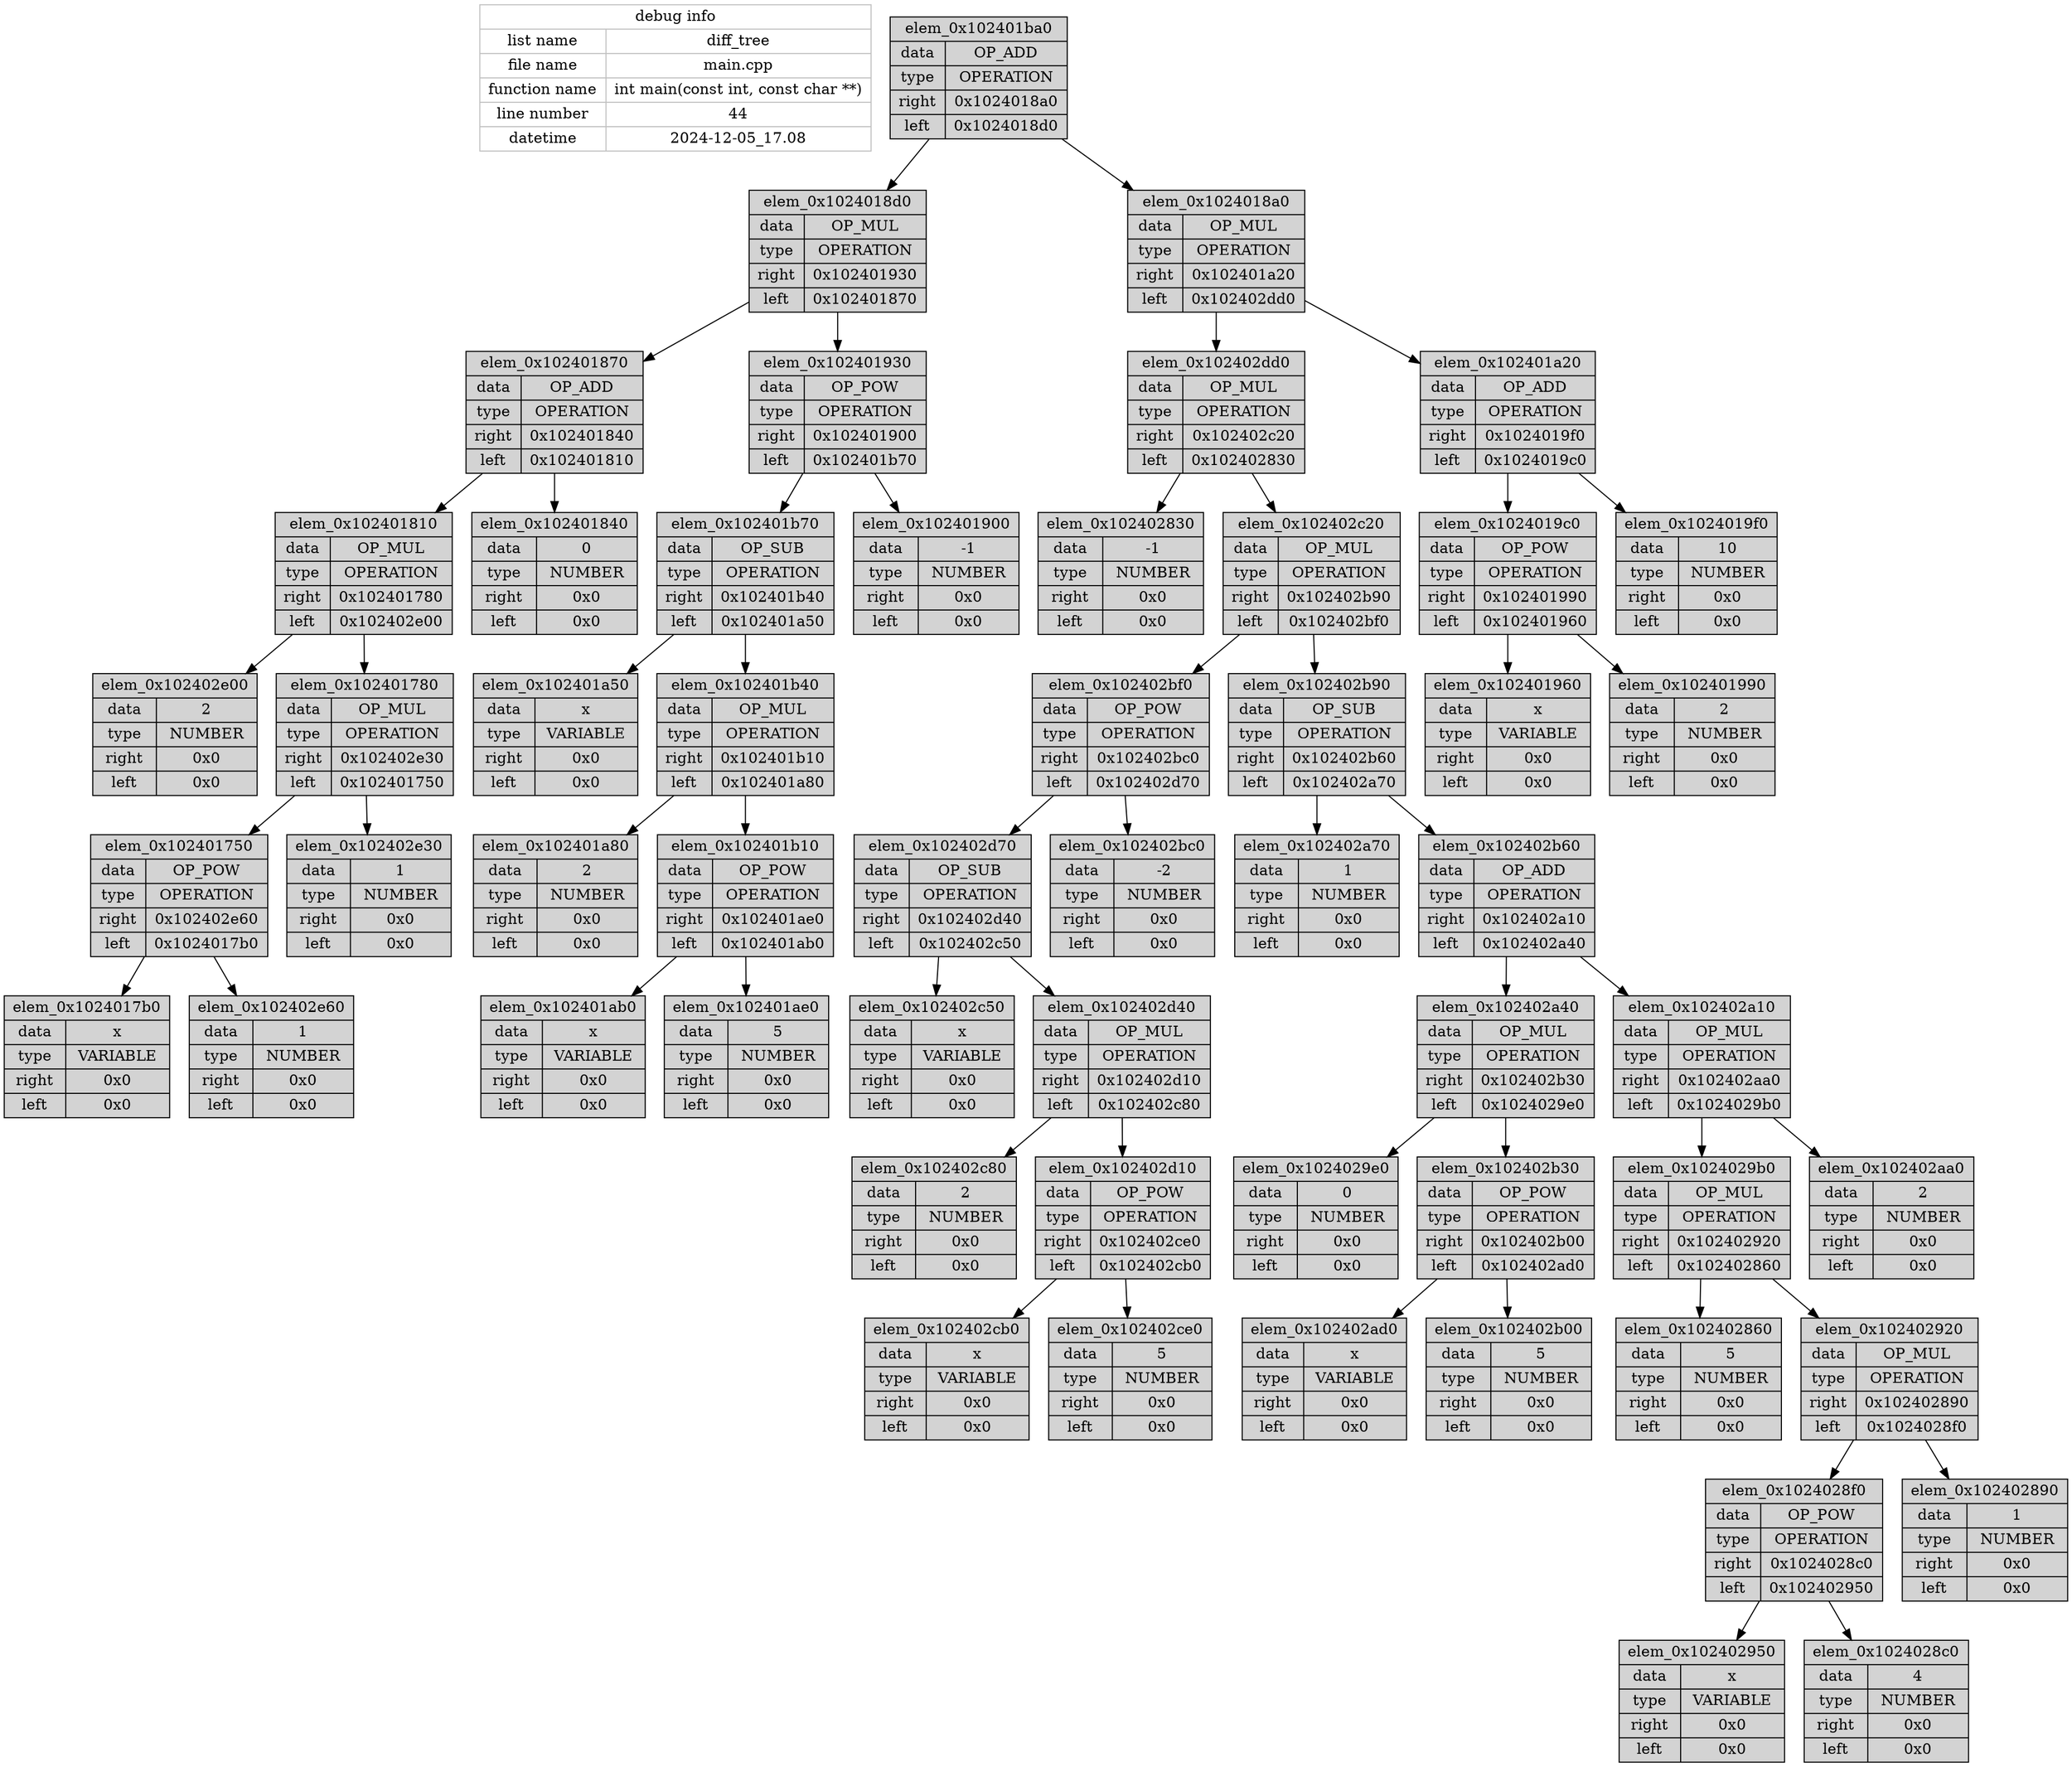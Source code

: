 digraph G {
debug_info [
shape=record,
label="{debug info | { {list name | file name | function name | line number | datetime} | {diff_tree | main.cpp | int main(const int, const char **) | 44 | 2024-12-05_17.08} }}",
fillcolor=white,
color=grey,
style="filled",
];
elem_0x102401ba0 [
  shape=record,
  label="{elem_0x102401ba0  | { {data | type | right | left} | {OP_ADD | OPERATION | 0x1024018a0 | 0x1024018d0} } }",
  fillcolor=lightgrey,
  color=black,
  style="filled"
];
elem_0x1024018d0 [
  shape=record,
  label="{elem_0x1024018d0  | { {data | type | right | left} | {OP_MUL | OPERATION | 0x102401930 | 0x102401870} } }",
  fillcolor=lightgrey,
  color=black,
  style="filled"
];
elem_0x102401870 [
  shape=record,
  label="{elem_0x102401870  | { {data | type | right | left} | {OP_ADD | OPERATION | 0x102401840 | 0x102401810} } }",
  fillcolor=lightgrey,
  color=black,
  style="filled"
];
elem_0x102401810 [
  shape=record,
  label="{elem_0x102401810  | { {data | type | right | left} | {OP_MUL | OPERATION | 0x102401780 | 0x102402e00} } }",
  fillcolor=lightgrey,
  color=black,
  style="filled"
];
elem_0x102402e00 [
  shape=record,
  label="{elem_0x102402e00  | { {data | type | right | left} | {2 | NUMBER | 0x0 | 0x0} } }",
  fillcolor=lightgrey,
  color=black,
  style="filled"
];

elem_0x102401780 [
  shape=record,
  label="{elem_0x102401780  | { {data | type | right | left} | {OP_MUL | OPERATION | 0x102402e30 | 0x102401750} } }",
  fillcolor=lightgrey,
  color=black,
  style="filled"
];
elem_0x102401750 [
  shape=record,
  label="{elem_0x102401750  | { {data | type | right | left} | {OP_POW | OPERATION | 0x102402e60 | 0x1024017b0} } }",
  fillcolor=lightgrey,
  color=black,
  style="filled"
];
elem_0x1024017b0 [
  shape=record,
  label="{elem_0x1024017b0  | { {data | type | right | left} | {x | VARIABLE | 0x0 | 0x0} } }",
  fillcolor=lightgrey,
  color=black,
  style="filled"
];

elem_0x102402e60 [
  shape=record,
  label="{elem_0x102402e60  | { {data | type | right | left} | {1 | NUMBER | 0x0 | 0x0} } }",
  fillcolor=lightgrey,
  color=black,
  style="filled"
];

elem_0x102401750 -> elem_0x1024017b0;
elem_0x102401750 -> elem_0x102402e60;

elem_0x102402e30 [
  shape=record,
  label="{elem_0x102402e30  | { {data | type | right | left} | {1 | NUMBER | 0x0 | 0x0} } }",
  fillcolor=lightgrey,
  color=black,
  style="filled"
];

elem_0x102401780 -> elem_0x102401750;
elem_0x102401780 -> elem_0x102402e30;

elem_0x102401810 -> elem_0x102402e00;
elem_0x102401810 -> elem_0x102401780;

elem_0x102401840 [
  shape=record,
  label="{elem_0x102401840  | { {data | type | right | left} | {0 | NUMBER | 0x0 | 0x0} } }",
  fillcolor=lightgrey,
  color=black,
  style="filled"
];

elem_0x102401870 -> elem_0x102401810;
elem_0x102401870 -> elem_0x102401840;

elem_0x102401930 [
  shape=record,
  label="{elem_0x102401930  | { {data | type | right | left} | {OP_POW | OPERATION | 0x102401900 | 0x102401b70} } }",
  fillcolor=lightgrey,
  color=black,
  style="filled"
];
elem_0x102401b70 [
  shape=record,
  label="{elem_0x102401b70  | { {data | type | right | left} | {OP_SUB | OPERATION | 0x102401b40 | 0x102401a50} } }",
  fillcolor=lightgrey,
  color=black,
  style="filled"
];
elem_0x102401a50 [
  shape=record,
  label="{elem_0x102401a50  | { {data | type | right | left} | {x | VARIABLE | 0x0 | 0x0} } }",
  fillcolor=lightgrey,
  color=black,
  style="filled"
];

elem_0x102401b40 [
  shape=record,
  label="{elem_0x102401b40  | { {data | type | right | left} | {OP_MUL | OPERATION | 0x102401b10 | 0x102401a80} } }",
  fillcolor=lightgrey,
  color=black,
  style="filled"
];
elem_0x102401a80 [
  shape=record,
  label="{elem_0x102401a80  | { {data | type | right | left} | {2 | NUMBER | 0x0 | 0x0} } }",
  fillcolor=lightgrey,
  color=black,
  style="filled"
];

elem_0x102401b10 [
  shape=record,
  label="{elem_0x102401b10  | { {data | type | right | left} | {OP_POW | OPERATION | 0x102401ae0 | 0x102401ab0} } }",
  fillcolor=lightgrey,
  color=black,
  style="filled"
];
elem_0x102401ab0 [
  shape=record,
  label="{elem_0x102401ab0  | { {data | type | right | left} | {x | VARIABLE | 0x0 | 0x0} } }",
  fillcolor=lightgrey,
  color=black,
  style="filled"
];

elem_0x102401ae0 [
  shape=record,
  label="{elem_0x102401ae0  | { {data | type | right | left} | {5 | NUMBER | 0x0 | 0x0} } }",
  fillcolor=lightgrey,
  color=black,
  style="filled"
];

elem_0x102401b10 -> elem_0x102401ab0;
elem_0x102401b10 -> elem_0x102401ae0;

elem_0x102401b40 -> elem_0x102401a80;
elem_0x102401b40 -> elem_0x102401b10;

elem_0x102401b70 -> elem_0x102401a50;
elem_0x102401b70 -> elem_0x102401b40;

elem_0x102401900 [
  shape=record,
  label="{elem_0x102401900  | { {data | type | right | left} | {-1 | NUMBER | 0x0 | 0x0} } }",
  fillcolor=lightgrey,
  color=black,
  style="filled"
];

elem_0x102401930 -> elem_0x102401b70;
elem_0x102401930 -> elem_0x102401900;

elem_0x1024018d0 -> elem_0x102401870;
elem_0x1024018d0 -> elem_0x102401930;

elem_0x1024018a0 [
  shape=record,
  label="{elem_0x1024018a0  | { {data | type | right | left} | {OP_MUL | OPERATION | 0x102401a20 | 0x102402dd0} } }",
  fillcolor=lightgrey,
  color=black,
  style="filled"
];
elem_0x102402dd0 [
  shape=record,
  label="{elem_0x102402dd0  | { {data | type | right | left} | {OP_MUL | OPERATION | 0x102402c20 | 0x102402830} } }",
  fillcolor=lightgrey,
  color=black,
  style="filled"
];
elem_0x102402830 [
  shape=record,
  label="{elem_0x102402830  | { {data | type | right | left} | {-1 | NUMBER | 0x0 | 0x0} } }",
  fillcolor=lightgrey,
  color=black,
  style="filled"
];

elem_0x102402c20 [
  shape=record,
  label="{elem_0x102402c20  | { {data | type | right | left} | {OP_MUL | OPERATION | 0x102402b90 | 0x102402bf0} } }",
  fillcolor=lightgrey,
  color=black,
  style="filled"
];
elem_0x102402bf0 [
  shape=record,
  label="{elem_0x102402bf0  | { {data | type | right | left} | {OP_POW | OPERATION | 0x102402bc0 | 0x102402d70} } }",
  fillcolor=lightgrey,
  color=black,
  style="filled"
];
elem_0x102402d70 [
  shape=record,
  label="{elem_0x102402d70  | { {data | type | right | left} | {OP_SUB | OPERATION | 0x102402d40 | 0x102402c50} } }",
  fillcolor=lightgrey,
  color=black,
  style="filled"
];
elem_0x102402c50 [
  shape=record,
  label="{elem_0x102402c50  | { {data | type | right | left} | {x | VARIABLE | 0x0 | 0x0} } }",
  fillcolor=lightgrey,
  color=black,
  style="filled"
];

elem_0x102402d40 [
  shape=record,
  label="{elem_0x102402d40  | { {data | type | right | left} | {OP_MUL | OPERATION | 0x102402d10 | 0x102402c80} } }",
  fillcolor=lightgrey,
  color=black,
  style="filled"
];
elem_0x102402c80 [
  shape=record,
  label="{elem_0x102402c80  | { {data | type | right | left} | {2 | NUMBER | 0x0 | 0x0} } }",
  fillcolor=lightgrey,
  color=black,
  style="filled"
];

elem_0x102402d10 [
  shape=record,
  label="{elem_0x102402d10  | { {data | type | right | left} | {OP_POW | OPERATION | 0x102402ce0 | 0x102402cb0} } }",
  fillcolor=lightgrey,
  color=black,
  style="filled"
];
elem_0x102402cb0 [
  shape=record,
  label="{elem_0x102402cb0  | { {data | type | right | left} | {x | VARIABLE | 0x0 | 0x0} } }",
  fillcolor=lightgrey,
  color=black,
  style="filled"
];

elem_0x102402ce0 [
  shape=record,
  label="{elem_0x102402ce0  | { {data | type | right | left} | {5 | NUMBER | 0x0 | 0x0} } }",
  fillcolor=lightgrey,
  color=black,
  style="filled"
];

elem_0x102402d10 -> elem_0x102402cb0;
elem_0x102402d10 -> elem_0x102402ce0;

elem_0x102402d40 -> elem_0x102402c80;
elem_0x102402d40 -> elem_0x102402d10;

elem_0x102402d70 -> elem_0x102402c50;
elem_0x102402d70 -> elem_0x102402d40;

elem_0x102402bc0 [
  shape=record,
  label="{elem_0x102402bc0  | { {data | type | right | left} | {-2 | NUMBER | 0x0 | 0x0} } }",
  fillcolor=lightgrey,
  color=black,
  style="filled"
];

elem_0x102402bf0 -> elem_0x102402d70;
elem_0x102402bf0 -> elem_0x102402bc0;

elem_0x102402b90 [
  shape=record,
  label="{elem_0x102402b90  | { {data | type | right | left} | {OP_SUB | OPERATION | 0x102402b60 | 0x102402a70} } }",
  fillcolor=lightgrey,
  color=black,
  style="filled"
];
elem_0x102402a70 [
  shape=record,
  label="{elem_0x102402a70  | { {data | type | right | left} | {1 | NUMBER | 0x0 | 0x0} } }",
  fillcolor=lightgrey,
  color=black,
  style="filled"
];

elem_0x102402b60 [
  shape=record,
  label="{elem_0x102402b60  | { {data | type | right | left} | {OP_ADD | OPERATION | 0x102402a10 | 0x102402a40} } }",
  fillcolor=lightgrey,
  color=black,
  style="filled"
];
elem_0x102402a40 [
  shape=record,
  label="{elem_0x102402a40  | { {data | type | right | left} | {OP_MUL | OPERATION | 0x102402b30 | 0x1024029e0} } }",
  fillcolor=lightgrey,
  color=black,
  style="filled"
];
elem_0x1024029e0 [
  shape=record,
  label="{elem_0x1024029e0  | { {data | type | right | left} | {0 | NUMBER | 0x0 | 0x0} } }",
  fillcolor=lightgrey,
  color=black,
  style="filled"
];

elem_0x102402b30 [
  shape=record,
  label="{elem_0x102402b30  | { {data | type | right | left} | {OP_POW | OPERATION | 0x102402b00 | 0x102402ad0} } }",
  fillcolor=lightgrey,
  color=black,
  style="filled"
];
elem_0x102402ad0 [
  shape=record,
  label="{elem_0x102402ad0  | { {data | type | right | left} | {x | VARIABLE | 0x0 | 0x0} } }",
  fillcolor=lightgrey,
  color=black,
  style="filled"
];

elem_0x102402b00 [
  shape=record,
  label="{elem_0x102402b00  | { {data | type | right | left} | {5 | NUMBER | 0x0 | 0x0} } }",
  fillcolor=lightgrey,
  color=black,
  style="filled"
];

elem_0x102402b30 -> elem_0x102402ad0;
elem_0x102402b30 -> elem_0x102402b00;

elem_0x102402a40 -> elem_0x1024029e0;
elem_0x102402a40 -> elem_0x102402b30;

elem_0x102402a10 [
  shape=record,
  label="{elem_0x102402a10  | { {data | type | right | left} | {OP_MUL | OPERATION | 0x102402aa0 | 0x1024029b0} } }",
  fillcolor=lightgrey,
  color=black,
  style="filled"
];
elem_0x1024029b0 [
  shape=record,
  label="{elem_0x1024029b0  | { {data | type | right | left} | {OP_MUL | OPERATION | 0x102402920 | 0x102402860} } }",
  fillcolor=lightgrey,
  color=black,
  style="filled"
];
elem_0x102402860 [
  shape=record,
  label="{elem_0x102402860  | { {data | type | right | left} | {5 | NUMBER | 0x0 | 0x0} } }",
  fillcolor=lightgrey,
  color=black,
  style="filled"
];

elem_0x102402920 [
  shape=record,
  label="{elem_0x102402920  | { {data | type | right | left} | {OP_MUL | OPERATION | 0x102402890 | 0x1024028f0} } }",
  fillcolor=lightgrey,
  color=black,
  style="filled"
];
elem_0x1024028f0 [
  shape=record,
  label="{elem_0x1024028f0  | { {data | type | right | left} | {OP_POW | OPERATION | 0x1024028c0 | 0x102402950} } }",
  fillcolor=lightgrey,
  color=black,
  style="filled"
];
elem_0x102402950 [
  shape=record,
  label="{elem_0x102402950  | { {data | type | right | left} | {x | VARIABLE | 0x0 | 0x0} } }",
  fillcolor=lightgrey,
  color=black,
  style="filled"
];

elem_0x1024028c0 [
  shape=record,
  label="{elem_0x1024028c0  | { {data | type | right | left} | {4 | NUMBER | 0x0 | 0x0} } }",
  fillcolor=lightgrey,
  color=black,
  style="filled"
];

elem_0x1024028f0 -> elem_0x102402950;
elem_0x1024028f0 -> elem_0x1024028c0;

elem_0x102402890 [
  shape=record,
  label="{elem_0x102402890  | { {data | type | right | left} | {1 | NUMBER | 0x0 | 0x0} } }",
  fillcolor=lightgrey,
  color=black,
  style="filled"
];

elem_0x102402920 -> elem_0x1024028f0;
elem_0x102402920 -> elem_0x102402890;

elem_0x1024029b0 -> elem_0x102402860;
elem_0x1024029b0 -> elem_0x102402920;

elem_0x102402aa0 [
  shape=record,
  label="{elem_0x102402aa0  | { {data | type | right | left} | {2 | NUMBER | 0x0 | 0x0} } }",
  fillcolor=lightgrey,
  color=black,
  style="filled"
];

elem_0x102402a10 -> elem_0x1024029b0;
elem_0x102402a10 -> elem_0x102402aa0;

elem_0x102402b60 -> elem_0x102402a40;
elem_0x102402b60 -> elem_0x102402a10;

elem_0x102402b90 -> elem_0x102402a70;
elem_0x102402b90 -> elem_0x102402b60;

elem_0x102402c20 -> elem_0x102402bf0;
elem_0x102402c20 -> elem_0x102402b90;

elem_0x102402dd0 -> elem_0x102402830;
elem_0x102402dd0 -> elem_0x102402c20;

elem_0x102401a20 [
  shape=record,
  label="{elem_0x102401a20  | { {data | type | right | left} | {OP_ADD | OPERATION | 0x1024019f0 | 0x1024019c0} } }",
  fillcolor=lightgrey,
  color=black,
  style="filled"
];
elem_0x1024019c0 [
  shape=record,
  label="{elem_0x1024019c0  | { {data | type | right | left} | {OP_POW | OPERATION | 0x102401990 | 0x102401960} } }",
  fillcolor=lightgrey,
  color=black,
  style="filled"
];
elem_0x102401960 [
  shape=record,
  label="{elem_0x102401960  | { {data | type | right | left} | {x | VARIABLE | 0x0 | 0x0} } }",
  fillcolor=lightgrey,
  color=black,
  style="filled"
];

elem_0x102401990 [
  shape=record,
  label="{elem_0x102401990  | { {data | type | right | left} | {2 | NUMBER | 0x0 | 0x0} } }",
  fillcolor=lightgrey,
  color=black,
  style="filled"
];

elem_0x1024019c0 -> elem_0x102401960;
elem_0x1024019c0 -> elem_0x102401990;

elem_0x1024019f0 [
  shape=record,
  label="{elem_0x1024019f0  | { {data | type | right | left} | {10 | NUMBER | 0x0 | 0x0} } }",
  fillcolor=lightgrey,
  color=black,
  style="filled"
];

elem_0x102401a20 -> elem_0x1024019c0;
elem_0x102401a20 -> elem_0x1024019f0;

elem_0x1024018a0 -> elem_0x102402dd0;
elem_0x1024018a0 -> elem_0x102401a20;

elem_0x102401ba0 -> elem_0x1024018d0;
elem_0x102401ba0 -> elem_0x1024018a0;

}
